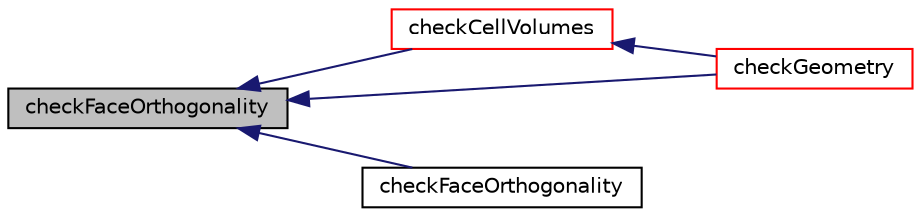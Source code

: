 digraph "checkFaceOrthogonality"
{
  bgcolor="transparent";
  edge [fontname="Helvetica",fontsize="10",labelfontname="Helvetica",labelfontsize="10"];
  node [fontname="Helvetica",fontsize="10",shape=record];
  rankdir="LR";
  Node1 [label="checkFaceOrthogonality",height=0.2,width=0.4,color="black", fillcolor="grey75", style="filled", fontcolor="black"];
  Node1 -> Node2 [dir="back",color="midnightblue",fontsize="10",style="solid",fontname="Helvetica"];
  Node2 [label="checkCellVolumes",height=0.2,width=0.4,color="red",URL="$a02020.html#a6da7e27df1cc7080e880ad5a7d5c4d17",tooltip="Check for negative cell volumes. "];
  Node2 -> Node3 [dir="back",color="midnightblue",fontsize="10",style="solid",fontname="Helvetica"];
  Node3 [label="checkGeometry",height=0.2,width=0.4,color="red",URL="$a02020.html#af84567331de72cd0ff6da4e8c297d138",tooltip="Check mesh geometry (& implicitly topology) for correctness. "];
  Node1 -> Node4 [dir="back",color="midnightblue",fontsize="10",style="solid",fontname="Helvetica"];
  Node4 [label="checkFaceOrthogonality",height=0.2,width=0.4,color="black",URL="$a02020.html#a2adaf1abdfe1ddb3eac206de14ea2a20",tooltip="Check for non-orthogonality. "];
  Node1 -> Node3 [dir="back",color="midnightblue",fontsize="10",style="solid",fontname="Helvetica"];
}
